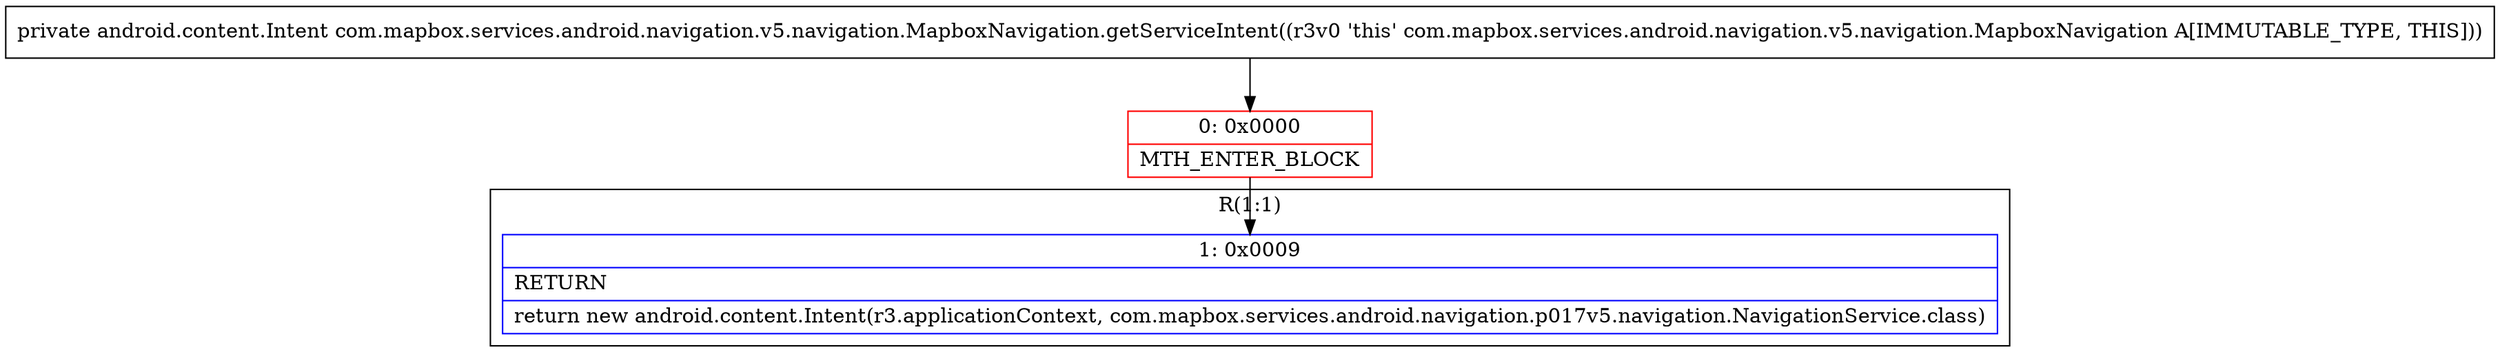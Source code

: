 digraph "CFG forcom.mapbox.services.android.navigation.v5.navigation.MapboxNavigation.getServiceIntent()Landroid\/content\/Intent;" {
subgraph cluster_Region_1981184382 {
label = "R(1:1)";
node [shape=record,color=blue];
Node_1 [shape=record,label="{1\:\ 0x0009|RETURN\l|return new android.content.Intent(r3.applicationContext, com.mapbox.services.android.navigation.p017v5.navigation.NavigationService.class)\l}"];
}
Node_0 [shape=record,color=red,label="{0\:\ 0x0000|MTH_ENTER_BLOCK\l}"];
MethodNode[shape=record,label="{private android.content.Intent com.mapbox.services.android.navigation.v5.navigation.MapboxNavigation.getServiceIntent((r3v0 'this' com.mapbox.services.android.navigation.v5.navigation.MapboxNavigation A[IMMUTABLE_TYPE, THIS])) }"];
MethodNode -> Node_0;
Node_0 -> Node_1;
}

